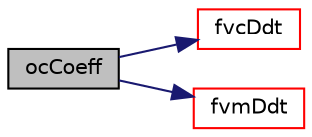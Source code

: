 digraph "ocCoeff"
{
  bgcolor="transparent";
  edge [fontname="Helvetica",fontsize="10",labelfontname="Helvetica",labelfontsize="10"];
  node [fontname="Helvetica",fontsize="10",shape=record];
  rankdir="LR";
  Node60 [label="ocCoeff",height=0.2,width=0.4,color="black", fillcolor="grey75", style="filled", fontcolor="black"];
  Node60 -> Node61 [color="midnightblue",fontsize="10",style="solid",fontname="Helvetica"];
  Node61 [label="fvcDdt",height=0.2,width=0.4,color="red",URL="$a23293.html#a2b9a1541ce06c457e16e2cb676f67e46"];
  Node60 -> Node146 [color="midnightblue",fontsize="10",style="solid",fontname="Helvetica"];
  Node146 [label="fvmDdt",height=0.2,width=0.4,color="red",URL="$a23293.html#a8602a98a4ac41054bb3dcf8adc93b94b"];
}
